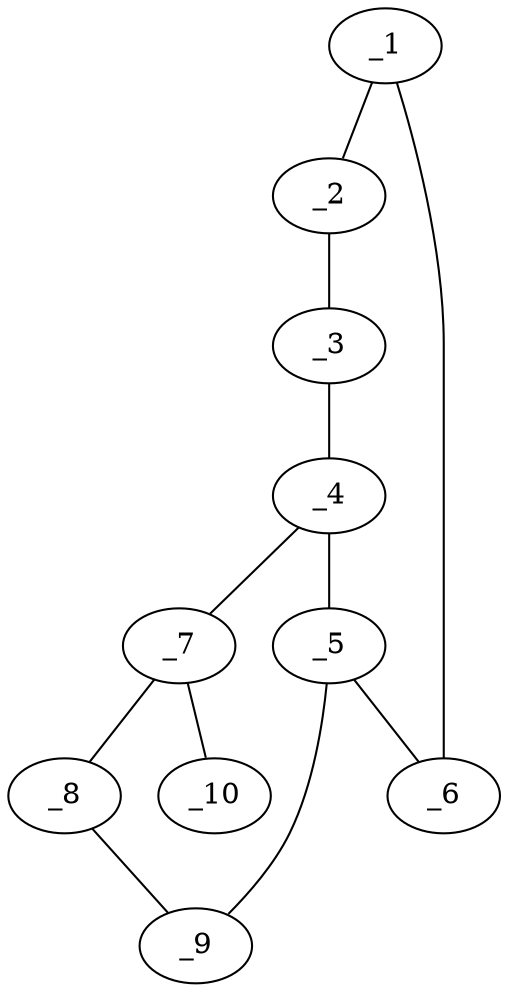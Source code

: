 graph molid683715 {
	_1	 [charge=0,
		chem=1,
		symbol="C  ",
		x=2,
		y="-0.88"];
	_2	 [charge=0,
		chem=1,
		symbol="C  ",
		x=2,
		y="0.12"];
	_1 -- _2	 [valence=1];
	_6	 [charge=0,
		chem=1,
		symbol="C  ",
		x="2.866",
		y="-1.38"];
	_1 -- _6	 [valence=2];
	_3	 [charge=0,
		chem=1,
		symbol="C  ",
		x="2.866",
		y="0.62"];
	_2 -- _3	 [valence=2];
	_4	 [charge=0,
		chem=1,
		symbol="C  ",
		x="3.7321",
		y="0.12"];
	_3 -- _4	 [valence=1];
	_5	 [charge=0,
		chem=1,
		symbol="C  ",
		x="3.7321",
		y="-0.88"];
	_4 -- _5	 [valence=2];
	_7	 [charge=0,
		chem=1,
		symbol="C  ",
		x="4.6831",
		y="0.429"];
	_4 -- _7	 [valence=1];
	_5 -- _6	 [valence=1];
	_9	 [charge=0,
		chem=2,
		symbol="O  ",
		x="4.6831",
		y="-1.1891"];
	_5 -- _9	 [valence=1];
	_8	 [charge=0,
		chem=4,
		symbol="N  ",
		x="5.2709",
		y="-0.38"];
	_7 -- _8	 [valence=1];
	_10	 [charge=0,
		chem=2,
		symbol="O  ",
		x="4.9921",
		y="1.38"];
	_7 -- _10	 [valence=2];
	_8 -- _9	 [valence=1];
}

